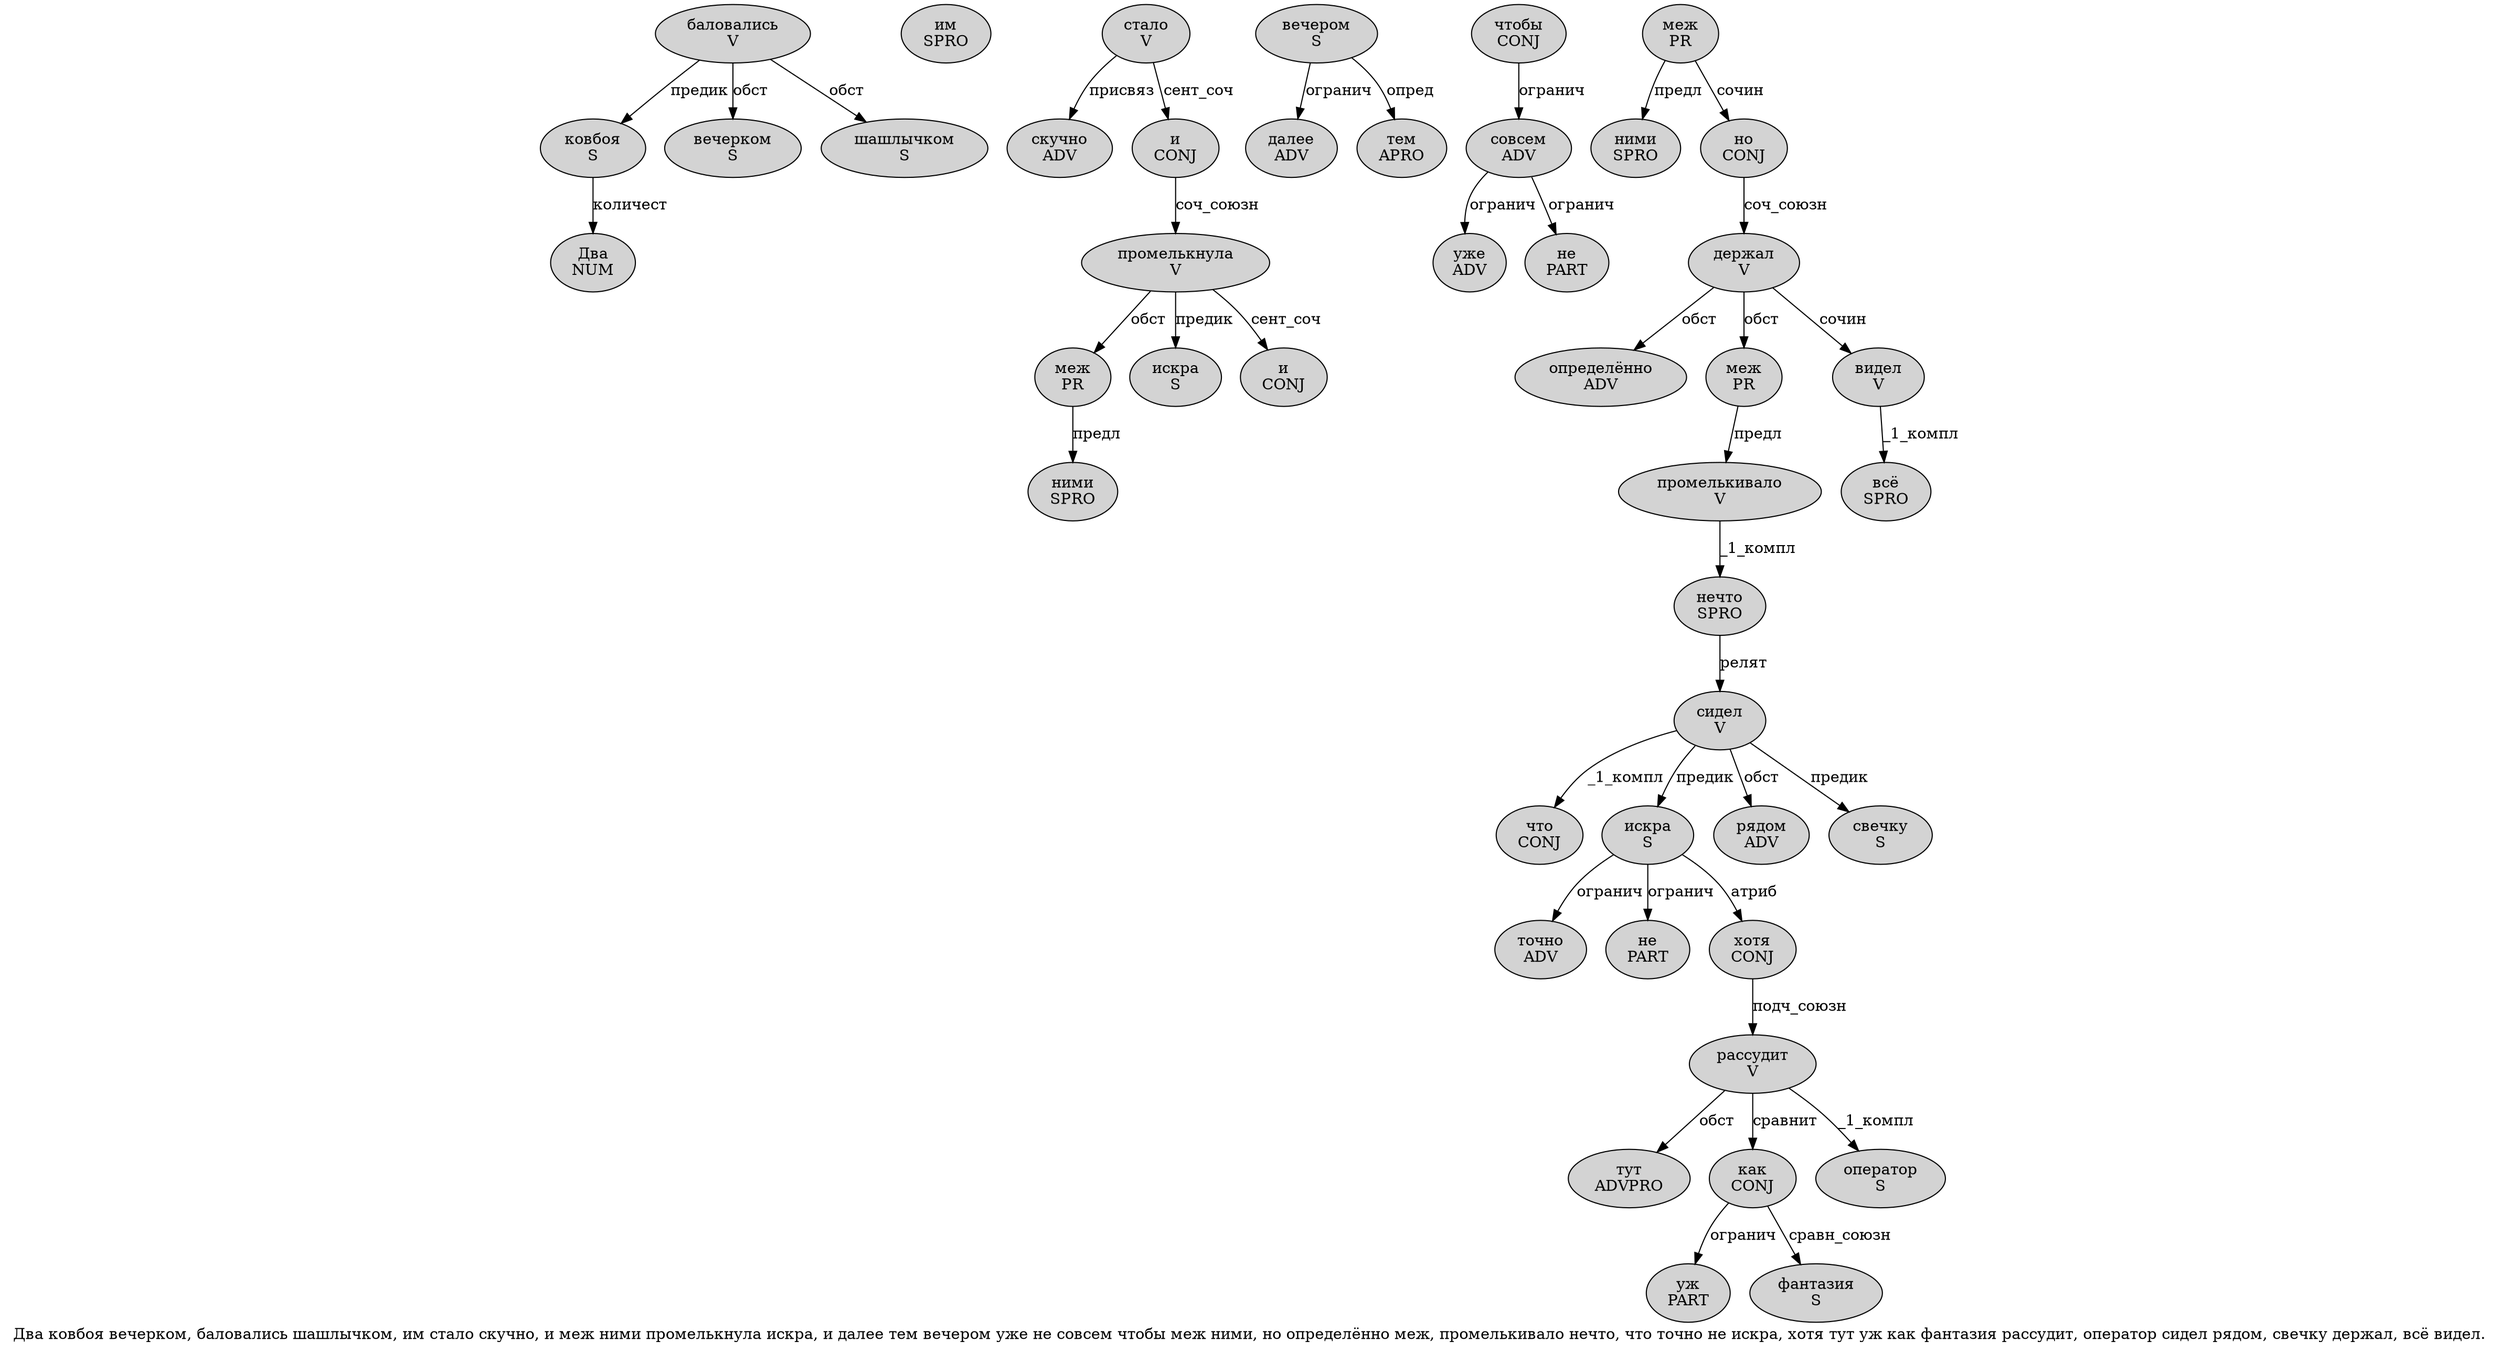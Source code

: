digraph SENTENCE_3001 {
	graph [label="Два ковбоя вечерком, баловались шашлычком, им стало скучно, и меж ними промелькнула искра, и далее тем вечером уже не совсем чтобы меж ними, но определённо меж, промелькивало нечто, что точно не искра, хотя тут уж как фантазия рассудит, оператор сидел рядом, свечку держал, всё видел."]
	node [style=filled]
		0 [label="Два
NUM" color="" fillcolor=lightgray penwidth=1 shape=ellipse]
		1 [label="ковбоя
S" color="" fillcolor=lightgray penwidth=1 shape=ellipse]
		2 [label="вечерком
S" color="" fillcolor=lightgray penwidth=1 shape=ellipse]
		4 [label="баловались
V" color="" fillcolor=lightgray penwidth=1 shape=ellipse]
		5 [label="шашлычком
S" color="" fillcolor=lightgray penwidth=1 shape=ellipse]
		7 [label="им
SPRO" color="" fillcolor=lightgray penwidth=1 shape=ellipse]
		8 [label="стало
V" color="" fillcolor=lightgray penwidth=1 shape=ellipse]
		9 [label="скучно
ADV" color="" fillcolor=lightgray penwidth=1 shape=ellipse]
		11 [label="и
CONJ" color="" fillcolor=lightgray penwidth=1 shape=ellipse]
		12 [label="меж
PR" color="" fillcolor=lightgray penwidth=1 shape=ellipse]
		13 [label="ними
SPRO" color="" fillcolor=lightgray penwidth=1 shape=ellipse]
		14 [label="промелькнула
V" color="" fillcolor=lightgray penwidth=1 shape=ellipse]
		15 [label="искра
S" color="" fillcolor=lightgray penwidth=1 shape=ellipse]
		17 [label="и
CONJ" color="" fillcolor=lightgray penwidth=1 shape=ellipse]
		18 [label="далее
ADV" color="" fillcolor=lightgray penwidth=1 shape=ellipse]
		19 [label="тем
APRO" color="" fillcolor=lightgray penwidth=1 shape=ellipse]
		20 [label="вечером
S" color="" fillcolor=lightgray penwidth=1 shape=ellipse]
		21 [label="уже
ADV" color="" fillcolor=lightgray penwidth=1 shape=ellipse]
		22 [label="не
PART" color="" fillcolor=lightgray penwidth=1 shape=ellipse]
		23 [label="совсем
ADV" color="" fillcolor=lightgray penwidth=1 shape=ellipse]
		24 [label="чтобы
CONJ" color="" fillcolor=lightgray penwidth=1 shape=ellipse]
		25 [label="меж
PR" color="" fillcolor=lightgray penwidth=1 shape=ellipse]
		26 [label="ними
SPRO" color="" fillcolor=lightgray penwidth=1 shape=ellipse]
		28 [label="но
CONJ" color="" fillcolor=lightgray penwidth=1 shape=ellipse]
		29 [label="определённо
ADV" color="" fillcolor=lightgray penwidth=1 shape=ellipse]
		30 [label="меж
PR" color="" fillcolor=lightgray penwidth=1 shape=ellipse]
		32 [label="промелькивало
V" color="" fillcolor=lightgray penwidth=1 shape=ellipse]
		33 [label="нечто
SPRO" color="" fillcolor=lightgray penwidth=1 shape=ellipse]
		35 [label="что
CONJ" color="" fillcolor=lightgray penwidth=1 shape=ellipse]
		36 [label="точно
ADV" color="" fillcolor=lightgray penwidth=1 shape=ellipse]
		37 [label="не
PART" color="" fillcolor=lightgray penwidth=1 shape=ellipse]
		38 [label="искра
S" color="" fillcolor=lightgray penwidth=1 shape=ellipse]
		40 [label="хотя
CONJ" color="" fillcolor=lightgray penwidth=1 shape=ellipse]
		41 [label="тут
ADVPRO" color="" fillcolor=lightgray penwidth=1 shape=ellipse]
		42 [label="уж
PART" color="" fillcolor=lightgray penwidth=1 shape=ellipse]
		43 [label="как
CONJ" color="" fillcolor=lightgray penwidth=1 shape=ellipse]
		44 [label="фантазия
S" color="" fillcolor=lightgray penwidth=1 shape=ellipse]
		45 [label="рассудит
V" color="" fillcolor=lightgray penwidth=1 shape=ellipse]
		47 [label="оператор
S" color="" fillcolor=lightgray penwidth=1 shape=ellipse]
		48 [label="сидел
V" color="" fillcolor=lightgray penwidth=1 shape=ellipse]
		49 [label="рядом
ADV" color="" fillcolor=lightgray penwidth=1 shape=ellipse]
		51 [label="свечку
S" color="" fillcolor=lightgray penwidth=1 shape=ellipse]
		52 [label="держал
V" color="" fillcolor=lightgray penwidth=1 shape=ellipse]
		54 [label="всё
SPRO" color="" fillcolor=lightgray penwidth=1 shape=ellipse]
		55 [label="видел
V" color="" fillcolor=lightgray penwidth=1 shape=ellipse]
			11 -> 14 [label="соч_союзн"]
			32 -> 33 [label="_1_компл"]
			55 -> 54 [label="_1_компл"]
			23 -> 21 [label="огранич"]
			23 -> 22 [label="огранич"]
			4 -> 1 [label="предик"]
			4 -> 2 [label="обст"]
			4 -> 5 [label="обст"]
			24 -> 23 [label="огранич"]
			25 -> 26 [label="предл"]
			25 -> 28 [label="сочин"]
			1 -> 0 [label="количест"]
			33 -> 48 [label="релят"]
			20 -> 18 [label="огранич"]
			20 -> 19 [label="опред"]
			43 -> 42 [label="огранич"]
			43 -> 44 [label="сравн_союзн"]
			38 -> 36 [label="огранич"]
			38 -> 37 [label="огранич"]
			38 -> 40 [label="атриб"]
			30 -> 32 [label="предл"]
			48 -> 35 [label="_1_компл"]
			48 -> 38 [label="предик"]
			48 -> 49 [label="обст"]
			48 -> 51 [label="предик"]
			40 -> 45 [label="подч_союзн"]
			8 -> 9 [label="присвяз"]
			8 -> 11 [label="сент_соч"]
			14 -> 12 [label="обст"]
			14 -> 15 [label="предик"]
			14 -> 17 [label="сент_соч"]
			45 -> 41 [label="обст"]
			45 -> 43 [label="сравнит"]
			45 -> 47 [label="_1_компл"]
			52 -> 29 [label="обст"]
			52 -> 30 [label="обст"]
			52 -> 55 [label="сочин"]
			28 -> 52 [label="соч_союзн"]
			12 -> 13 [label="предл"]
}